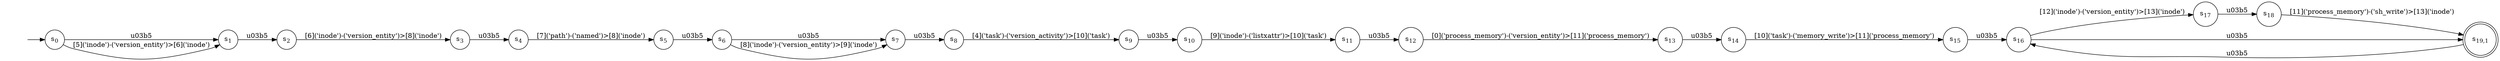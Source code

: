 digraph NFA {
    rankdir = LR;
    I [style = invis];
    I -> S0;
    S0 [label = <s<sub>0</sub>>, shape = circle];
    S1 [label = <s<sub>1</sub>>, shape = circle];
    S2 [label = <s<sub>2</sub>>, shape = circle];
    S3 [label = <s<sub>3</sub>>, shape = circle];
    S4 [label = <s<sub>4</sub>>, shape = circle];
    S5 [label = <s<sub>5</sub>>, shape = circle];
    S6 [label = <s<sub>6</sub>>, shape = circle];
    S7 [label = <s<sub>7</sub>>, shape = circle];
    S8 [label = <s<sub>8</sub>>, shape = circle];
    S9 [label = <s<sub>9</sub>>, shape = circle];
    S10 [label = <s<sub>10</sub>>, shape = circle];
    S11 [label = <s<sub>11</sub>>, shape = circle];
    S12 [label = <s<sub>12</sub>>, shape = circle];
    S13 [label = <s<sub>13</sub>>, shape = circle];
    S14 [label = <s<sub>14</sub>>, shape = circle];
    S15 [label = <s<sub>15</sub>>, shape = circle];
    S16 [label = <s<sub>16</sub>>, shape = circle];
    S17 [label = <s<sub>17</sub>>, shape = circle];
    S18 [label = <s<sub>18</sub>>, shape = circle];
    S19 [label = <s<sub>19,1</sub>>, shape = circle, peripheries = 2];
    S19 -> S16 [label = "\u03b5"];
    S18 -> S19 [label = "[11]('process_memory')-('sh_write')>[13]('inode')"];
    S17 -> S18 [label = "\u03b5"];
    S16 -> S17 [label = "[12]('inode')-('version_entity')>[13]('inode')"];
    S16 -> S19 [label = "\u03b5"];
    S15 -> S16 [label = "\u03b5"];
    S14 -> S15 [label = "[10]('task')-('memory_write')>[11]('process_memory')"];
    S13 -> S14 [label = "\u03b5"];
    S12 -> S13 [label = "[0]('process_memory')-('version_entity')>[11]('process_memory')"];
    S11 -> S12 [label = "\u03b5"];
    S10 -> S11 [label = "[9]('inode')-('listxattr')>[10]('task')"];
    S9 -> S10 [label = "\u03b5"];
    S8 -> S9 [label = "[4]('task')-('version_activity')>[10]('task')"];
    S7 -> S8 [label = "\u03b5"];
    S6 -> S7 [label = "\u03b5"];
    S6 -> S7 [label = "[8]('inode')-('version_entity')>[9]('inode')"];
    S5 -> S6 [label = "\u03b5"];
    S4 -> S5 [label = "[7]('path')-('named')>[8]('inode')"];
    S3 -> S4 [label = "\u03b5"];
    S2 -> S3 [label = "[6]('inode')-('version_entity')>[8]('inode')"];
    S1 -> S2 [label = "\u03b5"];
    S0 -> S1 [label = "\u03b5"];
    S0 -> S1 [label = "[5]('inode')-('version_entity')>[6]('inode')"];
}
